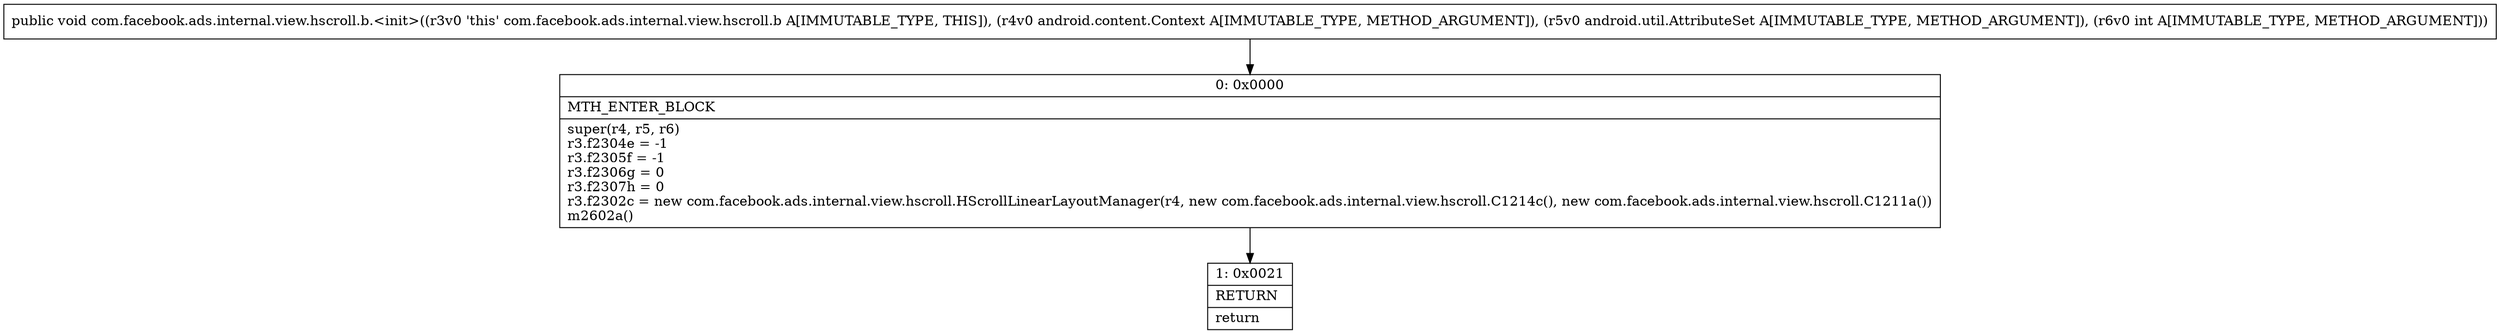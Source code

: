 digraph "CFG forcom.facebook.ads.internal.view.hscroll.b.\<init\>(Landroid\/content\/Context;Landroid\/util\/AttributeSet;I)V" {
Node_0 [shape=record,label="{0\:\ 0x0000|MTH_ENTER_BLOCK\l|super(r4, r5, r6)\lr3.f2304e = \-1\lr3.f2305f = \-1\lr3.f2306g = 0\lr3.f2307h = 0\lr3.f2302c = new com.facebook.ads.internal.view.hscroll.HScrollLinearLayoutManager(r4, new com.facebook.ads.internal.view.hscroll.C1214c(), new com.facebook.ads.internal.view.hscroll.C1211a())\lm2602a()\l}"];
Node_1 [shape=record,label="{1\:\ 0x0021|RETURN\l|return\l}"];
MethodNode[shape=record,label="{public void com.facebook.ads.internal.view.hscroll.b.\<init\>((r3v0 'this' com.facebook.ads.internal.view.hscroll.b A[IMMUTABLE_TYPE, THIS]), (r4v0 android.content.Context A[IMMUTABLE_TYPE, METHOD_ARGUMENT]), (r5v0 android.util.AttributeSet A[IMMUTABLE_TYPE, METHOD_ARGUMENT]), (r6v0 int A[IMMUTABLE_TYPE, METHOD_ARGUMENT])) }"];
MethodNode -> Node_0;
Node_0 -> Node_1;
}

